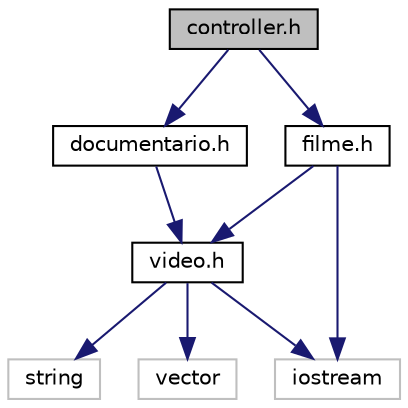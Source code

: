 digraph "controller.h"
{
  edge [fontname="Helvetica",fontsize="10",labelfontname="Helvetica",labelfontsize="10"];
  node [fontname="Helvetica",fontsize="10",shape=record];
  Node1 [label="controller.h",height=0.2,width=0.4,color="black", fillcolor="grey75", style="filled", fontcolor="black"];
  Node1 -> Node2 [color="midnightblue",fontsize="10",style="solid",fontname="Helvetica"];
  Node2 [label="documentario.h",height=0.2,width=0.4,color="black", fillcolor="white", style="filled",URL="$documentario_8h.html",tooltip="Implementação de um header referente a classe Documentario. "];
  Node2 -> Node3 [color="midnightblue",fontsize="10",style="solid",fontname="Helvetica"];
  Node3 [label="video.h",height=0.2,width=0.4,color="black", fillcolor="white", style="filled",URL="$video_8h.html",tooltip="Implementação de um header referente a classe Video. "];
  Node3 -> Node4 [color="midnightblue",fontsize="10",style="solid",fontname="Helvetica"];
  Node4 [label="string",height=0.2,width=0.4,color="grey75", fillcolor="white", style="filled"];
  Node3 -> Node5 [color="midnightblue",fontsize="10",style="solid",fontname="Helvetica"];
  Node5 [label="vector",height=0.2,width=0.4,color="grey75", fillcolor="white", style="filled"];
  Node3 -> Node6 [color="midnightblue",fontsize="10",style="solid",fontname="Helvetica"];
  Node6 [label="iostream",height=0.2,width=0.4,color="grey75", fillcolor="white", style="filled"];
  Node1 -> Node7 [color="midnightblue",fontsize="10",style="solid",fontname="Helvetica"];
  Node7 [label="filme.h",height=0.2,width=0.4,color="black", fillcolor="white", style="filled",URL="$filme_8h.html",tooltip="Implementação de um header referente a criacao da classe Filme. "];
  Node7 -> Node3 [color="midnightblue",fontsize="10",style="solid",fontname="Helvetica"];
  Node7 -> Node6 [color="midnightblue",fontsize="10",style="solid",fontname="Helvetica"];
}
